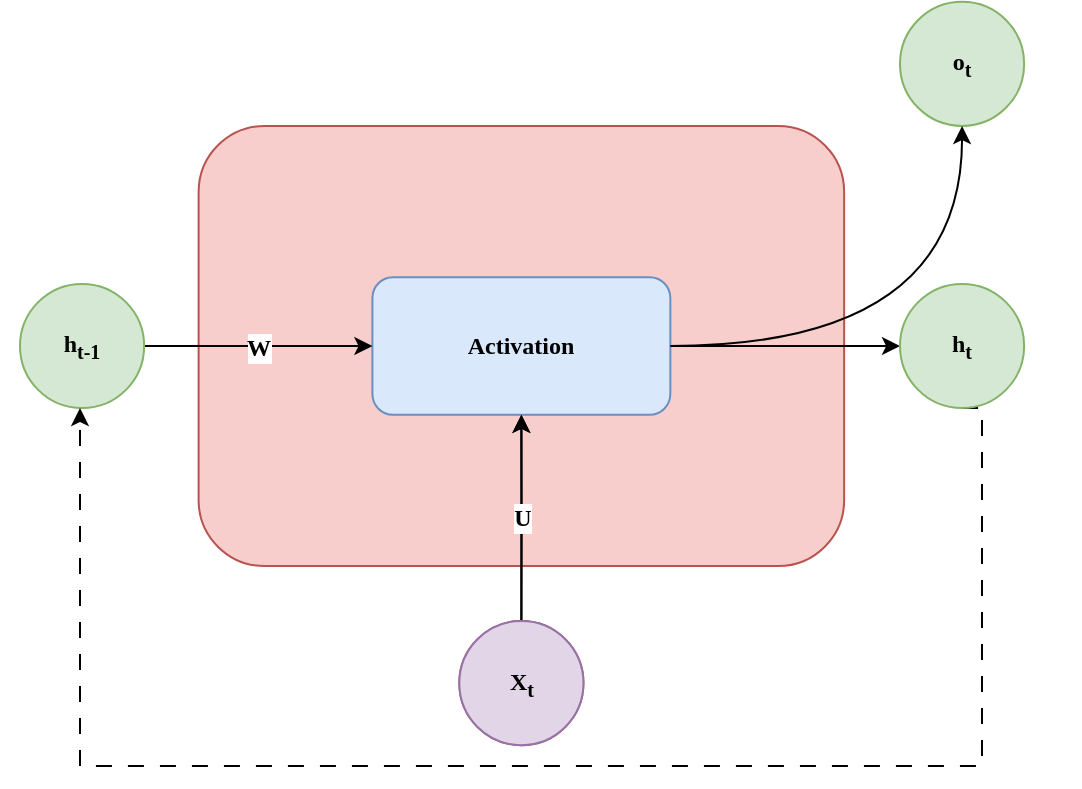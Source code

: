 <mxfile version="21.1.2" type="device" pages="5">
  <diagram id="utCjIb_xA0J1FpMFLYXl" name="RNN_rolled">
    <mxGraphModel dx="1050" dy="629" grid="1" gridSize="10" guides="1" tooltips="1" connect="1" arrows="1" fold="1" page="1" pageScale="1" pageWidth="850" pageHeight="1100" math="0" shadow="0">
      <root>
        <mxCell id="0" />
        <mxCell id="1" parent="0" />
        <mxCell id="E5oE9mZ3sYUmwDaouwH4-13" value="" style="group" parent="1" vertex="1" connectable="0">
          <mxGeometry x="100" y="140" width="540" height="330" as="geometry" />
        </mxCell>
        <mxCell id="E5oE9mZ3sYUmwDaouwH4-1" value="" style="rounded=1;whiteSpace=wrap;html=1;fillColor=#f8cecc;fontFamily=Roboto Mono;fontSource=https%3A%2F%2Ffonts.googleapis.com%2Fcss%3Ffamily%3DRoboto%2BMono;strokeColor=#b85450;fontStyle=1" parent="E5oE9mZ3sYUmwDaouwH4-13" vertex="1">
          <mxGeometry x="99.31" width="322.759" height="220" as="geometry" />
        </mxCell>
        <mxCell id="XRNufrl2vRPWF_zEsH5K-5" style="edgeStyle=orthogonalEdgeStyle;orthogonalLoop=1;jettySize=auto;html=1;curved=1;" parent="E5oE9mZ3sYUmwDaouwH4-13" source="E5oE9mZ3sYUmwDaouwH4-2" target="E5oE9mZ3sYUmwDaouwH4-8" edge="1">
          <mxGeometry relative="1" as="geometry" />
        </mxCell>
        <mxCell id="E5oE9mZ3sYUmwDaouwH4-2" value="Activation" style="rounded=1;whiteSpace=wrap;html=1;fontFamily=Roboto Mono;fontSource=https%3A%2F%2Ffonts.googleapis.com%2Fcss%3Ffamily%3DRoboto%2BMono;fillColor=#dae8fc;strokeColor=#6c8ebf;fontStyle=1" parent="E5oE9mZ3sYUmwDaouwH4-13" vertex="1">
          <mxGeometry x="186.207" y="75.625" width="148.966" height="68.75" as="geometry" />
        </mxCell>
        <mxCell id="E5oE9mZ3sYUmwDaouwH4-3" value="W" style="edgeStyle=orthogonalEdgeStyle;rounded=0;orthogonalLoop=1;jettySize=auto;html=1;entryX=0;entryY=0.5;entryDx=0;entryDy=0;fontFamily=Lucida Console;fontStyle=1;fontSize=12;" parent="E5oE9mZ3sYUmwDaouwH4-13" source="E5oE9mZ3sYUmwDaouwH4-4" edge="1">
          <mxGeometry relative="1" as="geometry">
            <mxPoint x="186.207" y="110" as="targetPoint" />
          </mxGeometry>
        </mxCell>
        <mxCell id="E5oE9mZ3sYUmwDaouwH4-4" value="h&lt;sub&gt;t-1&lt;/sub&gt;" style="ellipse;whiteSpace=wrap;html=1;aspect=fixed;fontFamily=Roboto Mono;fontSource=https%3A%2F%2Ffonts.googleapis.com%2Fcss%3Ffamily%3DRoboto%2BMono;fillColor=#d5e8d4;strokeColor=#82b366;fontStyle=1" parent="E5oE9mZ3sYUmwDaouwH4-13" vertex="1">
          <mxGeometry x="10" y="78.965" width="62.069" height="62.069" as="geometry" />
        </mxCell>
        <mxCell id="E5oE9mZ3sYUmwDaouwH4-5" value="U" style="edgeStyle=orthogonalEdgeStyle;rounded=0;orthogonalLoop=1;jettySize=auto;html=1;entryX=0.5;entryY=1;entryDx=0;entryDy=0;fontFamily=Roboto Mono;fontSource=https%3A%2F%2Ffonts.googleapis.com%2Fcss%3Ffamily%3DRoboto%2BMono;" parent="E5oE9mZ3sYUmwDaouwH4-13" source="E5oE9mZ3sYUmwDaouwH4-6" edge="1">
          <mxGeometry relative="1" as="geometry">
            <mxPoint x="260.69" y="144.375" as="targetPoint" />
          </mxGeometry>
        </mxCell>
        <mxCell id="E5oE9mZ3sYUmwDaouwH4-6" value="X&lt;sub&gt;t&lt;/sub&gt;" style="ellipse;whiteSpace=wrap;html=1;aspect=fixed;fontFamily=Roboto Mono;fontSource=https%3A%2F%2Ffonts.googleapis.com%2Fcss%3Ffamily%3DRoboto%2BMono;fillColor=#f8cecc;strokeColor=#b85450;" parent="E5oE9mZ3sYUmwDaouwH4-13" vertex="1">
          <mxGeometry x="229.655" y="247.5" width="62.069" height="62.069" as="geometry" />
        </mxCell>
        <mxCell id="E5oE9mZ3sYUmwDaouwH4-27" style="edgeStyle=orthogonalEdgeStyle;rounded=0;orthogonalLoop=1;jettySize=auto;html=1;exitX=0.5;exitY=1;exitDx=0;exitDy=0;dashed=1;dashPattern=8 8;" parent="E5oE9mZ3sYUmwDaouwH4-13" source="E5oE9mZ3sYUmwDaouwH4-8" target="E5oE9mZ3sYUmwDaouwH4-4" edge="1">
          <mxGeometry relative="1" as="geometry">
            <mxPoint x="30" y="330" as="targetPoint" />
            <Array as="points">
              <mxPoint x="491" y="320" />
              <mxPoint x="40" y="320" />
            </Array>
          </mxGeometry>
        </mxCell>
        <mxCell id="E5oE9mZ3sYUmwDaouwH4-8" value="h&lt;sub style=&quot;border-color: var(--border-color);&quot;&gt;t&lt;/sub&gt;" style="ellipse;whiteSpace=wrap;html=1;aspect=fixed;fontFamily=Roboto Mono;fontSource=https%3A%2F%2Ffonts.googleapis.com%2Fcss%3Ffamily%3DRoboto%2BMono;fillColor=#d5e8d4;strokeColor=#82b366;fontStyle=1" parent="E5oE9mZ3sYUmwDaouwH4-13" vertex="1">
          <mxGeometry x="450.001" y="78.965" width="62.069" height="62.069" as="geometry" />
        </mxCell>
        <mxCell id="E5oE9mZ3sYUmwDaouwH4-11" value="U" style="edgeStyle=orthogonalEdgeStyle;rounded=0;orthogonalLoop=1;jettySize=auto;html=1;entryX=0.5;entryY=1;entryDx=0;entryDy=0;fontFamily=Roboto Mono;fontSource=https%3A%2F%2Ffonts.googleapis.com%2Fcss%3Ffamily%3DRoboto%2BMono;fontStyle=1;fontSize=12;" parent="E5oE9mZ3sYUmwDaouwH4-13" source="E5oE9mZ3sYUmwDaouwH4-12" edge="1">
          <mxGeometry relative="1" as="geometry">
            <mxPoint x="260.69" y="144.375" as="targetPoint" />
          </mxGeometry>
        </mxCell>
        <mxCell id="E5oE9mZ3sYUmwDaouwH4-12" value="X&lt;sub&gt;t&lt;/sub&gt;" style="ellipse;whiteSpace=wrap;html=1;aspect=fixed;fontFamily=Roboto Mono;fontSource=https%3A%2F%2Ffonts.googleapis.com%2Fcss%3Ffamily%3DRoboto%2BMono;fillColor=#e1d5e7;strokeColor=#9673a6;fontStyle=1" parent="E5oE9mZ3sYUmwDaouwH4-13" vertex="1">
          <mxGeometry x="229.655" y="247.5" width="62.069" height="62.069" as="geometry" />
        </mxCell>
        <mxCell id="XRNufrl2vRPWF_zEsH5K-1" value="o&lt;sub style=&quot;border-color: var(--border-color);&quot;&gt;t&lt;/sub&gt;" style="ellipse;whiteSpace=wrap;html=1;aspect=fixed;fontFamily=Roboto Mono;fontSource=https%3A%2F%2Ffonts.googleapis.com%2Fcss%3Ffamily%3DRoboto%2BMono;fillColor=#d5e8d4;strokeColor=#82b366;fontStyle=1" parent="1" vertex="1">
          <mxGeometry x="550.001" y="77.935" width="62.069" height="62.069" as="geometry" />
        </mxCell>
        <mxCell id="XRNufrl2vRPWF_zEsH5K-2" style="edgeStyle=orthogonalEdgeStyle;orthogonalLoop=1;jettySize=auto;html=1;curved=1;" parent="1" source="E5oE9mZ3sYUmwDaouwH4-2" target="XRNufrl2vRPWF_zEsH5K-1" edge="1">
          <mxGeometry relative="1" as="geometry" />
        </mxCell>
      </root>
    </mxGraphModel>
  </diagram>
  <diagram id="zZ6Z4FuKgFY8zjlonXjT" name="RNN_unrolled">
    <mxGraphModel dx="913" dy="547" grid="1" gridSize="10" guides="1" tooltips="1" connect="1" arrows="1" fold="1" page="1" pageScale="1" pageWidth="850" pageHeight="1100" math="0" shadow="0">
      <root>
        <mxCell id="0" />
        <mxCell id="1" parent="0" />
        <mxCell id="uoARmX_olt1Gt0fejWF9-1" value="" style="rounded=1;whiteSpace=wrap;html=1;fillColor=#d5e8d4;fontFamily=Roboto Mono;fontSource=https%3A%2F%2Ffonts.googleapis.com%2Fcss%3Ffamily%3DRoboto%2BMono;fontSize=10;strokeColor=#82b366;fontStyle=1" parent="1" vertex="1">
          <mxGeometry x="321.494" y="280" width="167.356" height="110.769" as="geometry" />
        </mxCell>
        <mxCell id="uoARmX_olt1Gt0fejWF9-2" value="" style="edgeStyle=orthogonalEdgeStyle;rounded=0;orthogonalLoop=1;jettySize=auto;html=1;fontSize=10;fontStyle=1" parent="1" source="uoARmX_olt1Gt0fejWF9-3" target="uoARmX_olt1Gt0fejWF9-6" edge="1">
          <mxGeometry relative="1" as="geometry" />
        </mxCell>
        <mxCell id="uoARmX_olt1Gt0fejWF9-3" value="Activation" style="rounded=1;whiteSpace=wrap;html=1;fontFamily=Roboto Mono;fontSource=https%3A%2F%2Ffonts.googleapis.com%2Fcss%3Ffamily%3DRoboto%2BMono;fontSize=10;fillColor=#dae8fc;strokeColor=#6c8ebf;fontStyle=1" parent="1" vertex="1">
          <mxGeometry x="371.382" y="318.077" width="77.241" height="34.615" as="geometry" />
        </mxCell>
        <mxCell id="uoARmX_olt1Gt0fejWF9-4" value="U" style="edgeStyle=orthogonalEdgeStyle;rounded=0;orthogonalLoop=1;jettySize=auto;html=1;entryX=0.5;entryY=1;entryDx=0;entryDy=0;fontFamily=Roboto Mono;fontSource=https%3A%2F%2Ffonts.googleapis.com%2Fcss%3Ffamily%3DRoboto%2BMono;fontSize=10;fontStyle=1" parent="1" source="uoARmX_olt1Gt0fejWF9-5" edge="1">
          <mxGeometry relative="1" as="geometry">
            <mxPoint x="405.172" y="352.692" as="targetPoint" />
          </mxGeometry>
        </mxCell>
        <mxCell id="uoARmX_olt1Gt0fejWF9-5" value="X&lt;sub style=&quot;font-size: 10px;&quot;&gt;2&lt;/sub&gt;" style="ellipse;whiteSpace=wrap;html=1;aspect=fixed;fontFamily=Roboto Mono;fontSource=https%3A%2F%2Ffonts.googleapis.com%2Fcss%3Ffamily%3DRoboto%2BMono;fontSize=10;fillColor=#f8cecc;strokeColor=#b85450;fontStyle=1" parent="1" vertex="1">
          <mxGeometry x="389.89" y="408.235" width="30.561" height="30.561" as="geometry" />
        </mxCell>
        <mxCell id="uoARmX_olt1Gt0fejWF9-6" value="h&lt;sub style=&quot;font-size: 10px;&quot;&gt;2&lt;/sub&gt;" style="ellipse;whiteSpace=wrap;html=1;aspect=fixed;fontFamily=Roboto Mono;fontSource=https%3A%2F%2Ffonts.googleapis.com%2Fcss%3Ffamily%3DRoboto%2BMono;fontSize=10;fillColor=#e1d5e7;strokeColor=#9673a6;fontStyle=1" parent="1" vertex="1">
          <mxGeometry x="517.816" y="320.107" width="30.561" height="30.561" as="geometry" />
        </mxCell>
        <mxCell id="uoARmX_olt1Gt0fejWF9-7" style="edgeStyle=orthogonalEdgeStyle;orthogonalLoop=1;jettySize=auto;html=1;entryX=0;entryY=0.5;entryDx=0;entryDy=0;rounded=0;fontSize=10;fontStyle=1" parent="1" source="uoARmX_olt1Gt0fejWF9-3" target="uoARmX_olt1Gt0fejWF9-6" edge="1">
          <mxGeometry relative="1" as="geometry" />
        </mxCell>
        <mxCell id="uoARmX_olt1Gt0fejWF9-8" value="" style="rounded=1;whiteSpace=wrap;html=1;fillColor=#d5e8d4;fontFamily=Roboto Mono;fontSource=https%3A%2F%2Ffonts.googleapis.com%2Fcss%3Ffamily%3DRoboto%2BMono;fontSize=10;strokeColor=#82b366;fontStyle=1" parent="1" vertex="1">
          <mxGeometry x="681.494" y="280" width="167.356" height="110.769" as="geometry" />
        </mxCell>
        <mxCell id="uoARmX_olt1Gt0fejWF9-9" value="" style="edgeStyle=orthogonalEdgeStyle;rounded=0;orthogonalLoop=1;jettySize=auto;html=1;fontSize=10;fontStyle=1" parent="1" source="uoARmX_olt1Gt0fejWF9-10" target="uoARmX_olt1Gt0fejWF9-16" edge="1">
          <mxGeometry relative="1" as="geometry" />
        </mxCell>
        <mxCell id="uoARmX_olt1Gt0fejWF9-10" value="Activation" style="rounded=1;whiteSpace=wrap;html=1;fontFamily=Roboto Mono;fontSource=https%3A%2F%2Ffonts.googleapis.com%2Fcss%3Ffamily%3DRoboto%2BMono;fontSize=10;fillColor=#dae8fc;strokeColor=#6c8ebf;fontStyle=1" parent="1" vertex="1">
          <mxGeometry x="731.382" y="318.077" width="77.241" height="34.615" as="geometry" />
        </mxCell>
        <mxCell id="uoARmX_olt1Gt0fejWF9-11" style="edgeStyle=orthogonalEdgeStyle;rounded=0;orthogonalLoop=1;jettySize=auto;html=1;exitX=1;exitY=0.5;exitDx=0;exitDy=0;fontStyle=1" parent="1" source="uoARmX_olt1Gt0fejWF9-13" target="uoARmX_olt1Gt0fejWF9-10" edge="1">
          <mxGeometry relative="1" as="geometry" />
        </mxCell>
        <mxCell id="uoARmX_olt1Gt0fejWF9-12" value="&lt;font face=&quot;Lucida Console&quot;&gt;&lt;b&gt;W&lt;/b&gt;&lt;/font&gt;" style="edgeLabel;html=1;align=center;verticalAlign=middle;resizable=0;points=[];" parent="uoARmX_olt1Gt0fejWF9-11" vertex="1" connectable="0">
          <mxGeometry x="0.251" y="1" relative="1" as="geometry">
            <mxPoint y="1" as="offset" />
          </mxGeometry>
        </mxCell>
        <mxCell id="uoARmX_olt1Gt0fejWF9-13" value="h&lt;sub&gt;T&lt;/sub&gt;&lt;sub style=&quot;font-size: 10px;&quot;&gt;-1&lt;/sub&gt;" style="ellipse;whiteSpace=wrap;html=1;aspect=fixed;fontFamily=Roboto Mono;fontSource=https%3A%2F%2Ffonts.googleapis.com%2Fcss%3Ffamily%3DRoboto%2BMono;fontSize=10;fillColor=#e1d5e7;strokeColor=#9673a6;fontStyle=1" parent="1" vertex="1">
          <mxGeometry x="630" y="320.107" width="30.561" height="30.561" as="geometry" />
        </mxCell>
        <mxCell id="uoARmX_olt1Gt0fejWF9-14" value="U" style="edgeStyle=orthogonalEdgeStyle;rounded=0;orthogonalLoop=1;jettySize=auto;html=1;entryX=0.5;entryY=1;entryDx=0;entryDy=0;fontFamily=Roboto Mono;fontSource=https%3A%2F%2Ffonts.googleapis.com%2Fcss%3Ffamily%3DRoboto%2BMono;fontSize=10;fontStyle=1" parent="1" source="uoARmX_olt1Gt0fejWF9-15" edge="1">
          <mxGeometry relative="1" as="geometry">
            <mxPoint x="765.172" y="352.692" as="targetPoint" />
          </mxGeometry>
        </mxCell>
        <mxCell id="uoARmX_olt1Gt0fejWF9-15" value="X&lt;sub style=&quot;font-size: 10px;&quot;&gt;T&lt;/sub&gt;" style="ellipse;whiteSpace=wrap;html=1;aspect=fixed;fontFamily=Roboto Mono;fontSource=https%3A%2F%2Ffonts.googleapis.com%2Fcss%3Ffamily%3DRoboto%2BMono;fontSize=10;fillColor=#f8cecc;strokeColor=#b85450;fontStyle=1" parent="1" vertex="1">
          <mxGeometry x="749.89" y="408.235" width="30.561" height="30.561" as="geometry" />
        </mxCell>
        <mxCell id="uoARmX_olt1Gt0fejWF9-16" value="h&lt;sub style=&quot;font-size: 10px;&quot;&gt;T&lt;/sub&gt;" style="ellipse;whiteSpace=wrap;html=1;aspect=fixed;fontFamily=Roboto Mono;fontSource=https%3A%2F%2Ffonts.googleapis.com%2Fcss%3Ffamily%3DRoboto%2BMono;fontSize=10;fillColor=#e1d5e7;strokeColor=#9673a6;fontStyle=1" parent="1" vertex="1">
          <mxGeometry x="877.816" y="320.107" width="30.561" height="30.561" as="geometry" />
        </mxCell>
        <mxCell id="uoARmX_olt1Gt0fejWF9-17" style="edgeStyle=orthogonalEdgeStyle;orthogonalLoop=1;jettySize=auto;html=1;entryX=0;entryY=0.5;entryDx=0;entryDy=0;rounded=0;fontSize=10;fontStyle=1" parent="1" source="uoARmX_olt1Gt0fejWF9-10" target="uoARmX_olt1Gt0fejWF9-16" edge="1">
          <mxGeometry relative="1" as="geometry" />
        </mxCell>
        <mxCell id="uoARmX_olt1Gt0fejWF9-18" value="" style="rounded=1;whiteSpace=wrap;html=1;fillColor=#d5e8d4;fontFamily=Roboto Mono;fontSource=https%3A%2F%2Ffonts.googleapis.com%2Fcss%3Ffamily%3DRoboto%2BMono;fontSize=10;strokeColor=#82b366;fontStyle=1" parent="1" vertex="1">
          <mxGeometry x="71.494" y="280" width="167.356" height="110.769" as="geometry" />
        </mxCell>
        <mxCell id="uoARmX_olt1Gt0fejWF9-19" value="" style="edgeStyle=orthogonalEdgeStyle;rounded=0;orthogonalLoop=1;jettySize=auto;html=1;fontSize=10;fontStyle=1" parent="1" source="uoARmX_olt1Gt0fejWF9-20" target="uoARmX_olt1Gt0fejWF9-26" edge="1">
          <mxGeometry relative="1" as="geometry" />
        </mxCell>
        <mxCell id="uoARmX_olt1Gt0fejWF9-20" value="Activation" style="rounded=1;whiteSpace=wrap;html=1;fontFamily=Roboto Mono;fontSource=https%3A%2F%2Ffonts.googleapis.com%2Fcss%3Ffamily%3DRoboto%2BMono;fontSize=10;fillColor=#dae8fc;strokeColor=#6c8ebf;fontStyle=1" parent="1" vertex="1">
          <mxGeometry x="121.382" y="318.077" width="77.241" height="34.615" as="geometry" />
        </mxCell>
        <mxCell id="uoARmX_olt1Gt0fejWF9-21" style="edgeStyle=orthogonalEdgeStyle;rounded=0;orthogonalLoop=1;jettySize=auto;html=1;exitX=1;exitY=0.5;exitDx=0;exitDy=0;fontStyle=1" parent="1" source="uoARmX_olt1Gt0fejWF9-23" target="uoARmX_olt1Gt0fejWF9-20" edge="1">
          <mxGeometry relative="1" as="geometry" />
        </mxCell>
        <mxCell id="uoARmX_olt1Gt0fejWF9-22" value="&lt;font face=&quot;Lucida Console&quot;&gt;&lt;b&gt;W&lt;/b&gt;&lt;/font&gt;" style="edgeLabel;html=1;align=center;verticalAlign=middle;resizable=0;points=[];" parent="uoARmX_olt1Gt0fejWF9-21" vertex="1" connectable="0">
          <mxGeometry x="-0.119" y="1" relative="1" as="geometry">
            <mxPoint as="offset" />
          </mxGeometry>
        </mxCell>
        <mxCell id="uoARmX_olt1Gt0fejWF9-23" value="h&lt;sub style=&quot;font-size: 10px;&quot;&gt;0&lt;/sub&gt;" style="ellipse;whiteSpace=wrap;html=1;aspect=fixed;fontFamily=Roboto Mono;fontSource=https%3A%2F%2Ffonts.googleapis.com%2Fcss%3Ffamily%3DRoboto%2BMono;fontSize=10;fillColor=#e1d5e7;strokeColor=#9673a6;fontStyle=1" parent="1" vertex="1">
          <mxGeometry x="20" y="320.107" width="30.561" height="30.561" as="geometry" />
        </mxCell>
        <mxCell id="uoARmX_olt1Gt0fejWF9-24" value="U" style="edgeStyle=orthogonalEdgeStyle;rounded=0;orthogonalLoop=1;jettySize=auto;html=1;entryX=0.5;entryY=1;entryDx=0;entryDy=0;fontFamily=Roboto Mono;fontSource=https%3A%2F%2Ffonts.googleapis.com%2Fcss%3Ffamily%3DRoboto%2BMono;fontSize=10;fontStyle=1" parent="1" source="uoARmX_olt1Gt0fejWF9-25" edge="1">
          <mxGeometry relative="1" as="geometry">
            <mxPoint x="155.172" y="352.692" as="targetPoint" />
          </mxGeometry>
        </mxCell>
        <mxCell id="uoARmX_olt1Gt0fejWF9-25" value="X&lt;sub&gt;1&lt;/sub&gt;" style="ellipse;whiteSpace=wrap;html=1;aspect=fixed;fontFamily=Roboto Mono;fontSource=https%3A%2F%2Ffonts.googleapis.com%2Fcss%3Ffamily%3DRoboto%2BMono;fontSize=10;fillColor=#f8cecc;strokeColor=#b85450;fontStyle=1" parent="1" vertex="1">
          <mxGeometry x="139.89" y="408.235" width="30.561" height="30.561" as="geometry" />
        </mxCell>
        <mxCell id="uoARmX_olt1Gt0fejWF9-26" value="h&lt;sub&gt;1&lt;/sub&gt;" style="ellipse;whiteSpace=wrap;html=1;aspect=fixed;fontFamily=Roboto Mono;fontSource=https%3A%2F%2Ffonts.googleapis.com%2Fcss%3Ffamily%3DRoboto%2BMono;fontSize=10;fillColor=#e1d5e7;strokeColor=#9673a6;fontStyle=1" parent="1" vertex="1">
          <mxGeometry x="267.816" y="320.107" width="30.561" height="30.561" as="geometry" />
        </mxCell>
        <mxCell id="uoARmX_olt1Gt0fejWF9-27" style="edgeStyle=orthogonalEdgeStyle;orthogonalLoop=1;jettySize=auto;html=1;entryX=0;entryY=0.5;entryDx=0;entryDy=0;rounded=0;fontSize=10;fontStyle=1" parent="1" source="uoARmX_olt1Gt0fejWF9-20" target="uoARmX_olt1Gt0fejWF9-26" edge="1">
          <mxGeometry relative="1" as="geometry" />
        </mxCell>
        <mxCell id="uoARmX_olt1Gt0fejWF9-28" value="W" style="edgeStyle=orthogonalEdgeStyle;rounded=0;orthogonalLoop=1;jettySize=auto;html=1;fontStyle=1;fontFamily=Lucida Console;" parent="1" source="uoARmX_olt1Gt0fejWF9-26" target="uoARmX_olt1Gt0fejWF9-3" edge="1">
          <mxGeometry relative="1" as="geometry" />
        </mxCell>
        <mxCell id="uoARmX_olt1Gt0fejWF9-29" value=". . . . .&amp;nbsp;" style="text;html=1;strokeColor=none;fillColor=none;align=center;verticalAlign=middle;whiteSpace=wrap;rounded=0;fontStyle=1" parent="1" vertex="1">
          <mxGeometry x="560" y="319.231" width="60" height="30" as="geometry" />
        </mxCell>
      </root>
    </mxGraphModel>
  </diagram>
  <diagram id="1hinb24GYTmPYZCAfCpE" name="SimpleRNNCell">
    <mxGraphModel dx="200" dy="629" grid="1" gridSize="10" guides="1" tooltips="1" connect="1" arrows="1" fold="1" page="1" pageScale="1" pageWidth="850" pageHeight="1100" math="0" shadow="0">
      <root>
        <UserObject label="" animation="show 7QSYPZ-K1mMrac0UxJUU-1 fade&#xa;show -wSoVPt__3lyDnvF5qou-3 fade&#xa;show -wSoVPt__3lyDnvF5qou-4 fade&#xa;show -wSoVPt__3lyDnvF5qou-5 fade&#xa;show -wSoVPt__3lyDnvF5qou-6 fade&#xa;show -wSoVPt__3lyDnvF5qou-7 fade&#xa;show -wSoVPt__3lyDnvF5qou-8 fade&#xa;show -wSoVPt__3lyDnvF5qou-1 fade&#xa;wait 1000&#xa;flow -wSoVPt__3lyDnvF5qou-4&#xa;flow -wSoVPt__3lyDnvF5qou-6&#xa;wait 1000&#xa;flow -wSoVPt__3lyDnvF5qou-4&#xa;flow -wSoVPt__3lyDnvF5qou-6&#xa;flow -wSoVPt__3lyDnvF5qou-1&#xa;wait 1000&#xa;" id="0">
          <mxCell />
        </UserObject>
        <mxCell id="1" parent="0" />
        <mxCell id="7QSYPZ-K1mMrac0UxJUU-1" value="" style="group" parent="1" vertex="1" connectable="0">
          <mxGeometry x="1060" y="160" width="400" height="285" as="geometry" />
        </mxCell>
        <mxCell id="-wSoVPt__3lyDnvF5qou-3" value="SimpleRNNCell" style="rounded=1;whiteSpace=wrap;html=1;fillColor=#fff2cc;strokeColor=#d6b656;fontFamily=Roboto Mono;fontSource=https%3A%2F%2Ffonts.googleapis.com%2Fcss%3Ffamily%3DRoboto%2BMono;fontStyle=1" parent="7QSYPZ-K1mMrac0UxJUU-1" vertex="1">
          <mxGeometry x="157.5" y="115" width="105" height="65" as="geometry" />
        </mxCell>
        <mxCell id="-wSoVPt__3lyDnvF5qou-4" style="edgeStyle=orthogonalEdgeStyle;rounded=1;orthogonalLoop=1;jettySize=auto;html=1;entryX=0.5;entryY=1;entryDx=0;entryDy=0;fontFamily=Roboto Mono;fontSource=https%3A%2F%2Ffonts.googleapis.com%2Fcss%3Ffamily%3DRoboto%2BMono;fontStyle=1" parent="7QSYPZ-K1mMrac0UxJUU-1" source="-wSoVPt__3lyDnvF5qou-5" target="-wSoVPt__3lyDnvF5qou-3" edge="1">
          <mxGeometry relative="1" as="geometry" />
        </mxCell>
        <mxCell id="-wSoVPt__3lyDnvF5qou-5" value="&lt;div&gt;X&lt;sub&gt;t&lt;/sub&gt;&lt;sup&gt;(1)&lt;/sup&gt;,&lt;/div&gt;&lt;div&gt;&lt;div&gt;X&lt;sub&gt;t&lt;/sub&gt;&lt;sup&gt;(2)&lt;/sup&gt;,&lt;/div&gt;&lt;div&gt;&lt;div&gt;X&lt;sub&gt;t&lt;/sub&gt;&lt;sup&gt;(3)&lt;/sup&gt;,&lt;/div&gt;&lt;div&gt;...&lt;/div&gt;&lt;div&gt;X&lt;sub&gt;t&lt;/sub&gt;&lt;sup&gt;(n)&lt;/sup&gt;&lt;br&gt;&lt;/div&gt;&lt;/div&gt;&lt;/div&gt;" style="rounded=1;whiteSpace=wrap;html=1;fontFamily=Roboto Mono;fontSource=https%3A%2F%2Ffonts.googleapis.com%2Fcss%3Ffamily%3DRoboto%2BMono;fontStyle=1;fillColor=#e1d5e7;strokeColor=#9673a6;" parent="7QSYPZ-K1mMrac0UxJUU-1" vertex="1">
          <mxGeometry y="165" width="80" height="120" as="geometry" />
        </mxCell>
        <mxCell id="-wSoVPt__3lyDnvF5qou-6" style="edgeStyle=orthogonalEdgeStyle;rounded=1;orthogonalLoop=1;jettySize=auto;html=1;entryX=0.5;entryY=0;entryDx=0;entryDy=0;fontFamily=Roboto Mono;fontSource=https%3A%2F%2Ffonts.googleapis.com%2Fcss%3Ffamily%3DRoboto%2BMono;fontStyle=1" parent="7QSYPZ-K1mMrac0UxJUU-1" source="-wSoVPt__3lyDnvF5qou-7" target="-wSoVPt__3lyDnvF5qou-3" edge="1">
          <mxGeometry relative="1" as="geometry">
            <Array as="points">
              <mxPoint x="210" y="60" />
            </Array>
          </mxGeometry>
        </mxCell>
        <mxCell id="-wSoVPt__3lyDnvF5qou-7" value="&lt;div&gt;h&lt;sub&gt;t-1&lt;/sub&gt;&lt;sup&gt;(1)&lt;/sup&gt;,&lt;/div&gt;&lt;div&gt;&lt;div&gt;h&lt;sub&gt;t-1&lt;/sub&gt;&lt;sup&gt;(2)&lt;/sup&gt;,&lt;/div&gt;&lt;div&gt;&lt;div&gt;h&lt;sub&gt;t-1&lt;/sub&gt;&lt;sup&gt;(3)&lt;/sup&gt;,&lt;/div&gt;&lt;div&gt;...&lt;/div&gt;&lt;div&gt;h&lt;sub&gt;t-1&lt;/sub&gt;&lt;sup&gt;(n)&lt;/sup&gt;&lt;br&gt;&lt;/div&gt;&lt;/div&gt;&lt;/div&gt;" style="rounded=1;whiteSpace=wrap;html=1;fontFamily=Roboto Mono;fontSource=https%3A%2F%2Ffonts.googleapis.com%2Fcss%3Ffamily%3DRoboto%2BMono;fontStyle=1;fillColor=#d5e8d4;strokeColor=#82b366;" parent="7QSYPZ-K1mMrac0UxJUU-1" vertex="1">
          <mxGeometry width="80" height="120" as="geometry" />
        </mxCell>
        <mxCell id="-wSoVPt__3lyDnvF5qou-8" value="&lt;div&gt;h&lt;sub&gt;t&lt;/sub&gt;&lt;sup&gt;(1)&lt;/sup&gt;,&lt;/div&gt;&lt;div&gt;&lt;div&gt;h&lt;sub&gt;t&lt;/sub&gt;&lt;sup&gt;(2)&lt;/sup&gt;,&lt;/div&gt;&lt;div&gt;&lt;div&gt;h&lt;sub&gt;t&lt;/sub&gt;&lt;sup&gt;(3)&lt;/sup&gt;,&lt;/div&gt;&lt;div&gt;...&lt;/div&gt;&lt;div&gt;h&lt;sub&gt;t&lt;/sub&gt;&lt;sup&gt;(n)&lt;/sup&gt;&lt;br&gt;&lt;/div&gt;&lt;/div&gt;&lt;/div&gt;" style="rounded=1;whiteSpace=wrap;html=1;fontFamily=Roboto Mono;fontSource=https%3A%2F%2Ffonts.googleapis.com%2Fcss%3Ffamily%3DRoboto%2BMono;fontStyle=1;fillColor=#d5e8d4;strokeColor=#82b366;" parent="7QSYPZ-K1mMrac0UxJUU-1" vertex="1">
          <mxGeometry x="320" y="87.5" width="80" height="120" as="geometry" />
        </mxCell>
        <mxCell id="-wSoVPt__3lyDnvF5qou-1" style="edgeStyle=orthogonalEdgeStyle;rounded=0;orthogonalLoop=1;jettySize=auto;html=1;exitX=1;exitY=0.5;exitDx=0;exitDy=0;entryX=0;entryY=0.5;entryDx=0;entryDy=0;fontFamily=Roboto Mono;fontSource=https%3A%2F%2Ffonts.googleapis.com%2Fcss%3Ffamily%3DRoboto%2BMono;fontStyle=1" parent="7QSYPZ-K1mMrac0UxJUU-1" source="-wSoVPt__3lyDnvF5qou-3" target="-wSoVPt__3lyDnvF5qou-8" edge="1">
          <mxGeometry relative="1" as="geometry" />
        </mxCell>
      </root>
    </mxGraphModel>
  </diagram>
  <diagram id="nG0S8aSa9nGe597OzEV-" name="StackedRNNCells">
    <mxGraphModel dx="1235" dy="740" grid="1" gridSize="10" guides="1" tooltips="1" connect="1" arrows="1" fold="1" page="1" pageScale="1" pageWidth="850" pageHeight="1100" math="0" shadow="0">
      <root>
        <mxCell id="0" />
        <mxCell id="1" parent="0" />
        <mxCell id="9eLXG0jgUr4TXu95-M-c-45" value="" style="group" vertex="1" connectable="0" parent="1">
          <mxGeometry x="30" y="170" width="480" height="333.24" as="geometry" />
        </mxCell>
        <mxCell id="9eLXG0jgUr4TXu95-M-c-8" value="" style="rounded=1;whiteSpace=wrap;html=1;fillColor=#d5e8d4;fontFamily=Roboto Mono;fontSource=https%3A%2F%2Ffonts.googleapis.com%2Fcss%3Ffamily%3DRoboto%2BMono;fontSize=10;strokeColor=#82b366;fontStyle=1" vertex="1" parent="9eLXG0jgUr4TXu95-M-c-45">
          <mxGeometry x="45.101" y="152.84" width="175.647" height="129.658" as="geometry" />
        </mxCell>
        <mxCell id="9eLXG0jgUr4TXu95-M-c-10" value="Activation" style="rounded=1;whiteSpace=wrap;html=1;fontFamily=Roboto Mono;fontSource=https%3A%2F%2Ffonts.googleapis.com%2Fcss%3Ffamily%3DRoboto%2BMono;fontSize=10;fillColor=#dae8fc;strokeColor=#6c8ebf;fontStyle=1" vertex="1" parent="9eLXG0jgUr4TXu95-M-c-45">
          <mxGeometry x="97.46" y="194.672" width="81.068" height="40.518" as="geometry" />
        </mxCell>
        <mxCell id="9eLXG0jgUr4TXu95-M-c-11" style="edgeStyle=orthogonalEdgeStyle;rounded=0;orthogonalLoop=1;jettySize=auto;html=1;exitX=1;exitY=0.5;exitDx=0;exitDy=0;fontStyle=1;entryX=0;entryY=0.5;entryDx=0;entryDy=0;" edge="1" parent="9eLXG0jgUr4TXu95-M-c-45" target="9eLXG0jgUr4TXu95-M-c-10">
          <mxGeometry relative="1" as="geometry">
            <mxPoint x="24.92" y="214.935" as="sourcePoint" />
            <mxPoint x="99.248" y="214.935" as="targetPoint" />
          </mxGeometry>
        </mxCell>
        <mxCell id="9eLXG0jgUr4TXu95-M-c-12" value="&lt;font face=&quot;Lucida Console&quot;&gt;&lt;b&gt;W&lt;sub&gt;1&lt;/sub&gt;&lt;/b&gt;&lt;/font&gt;" style="edgeLabel;html=1;align=center;verticalAlign=middle;resizable=0;points=[];" vertex="1" connectable="0" parent="9eLXG0jgUr4TXu95-M-c-11">
          <mxGeometry x="-0.119" y="1" relative="1" as="geometry">
            <mxPoint as="offset" />
          </mxGeometry>
        </mxCell>
        <mxCell id="9eLXG0jgUr4TXu95-M-c-13" value="h&lt;sub&gt;t-1&lt;/sub&gt;" style="ellipse;whiteSpace=wrap;html=1;aspect=fixed;fontFamily=Roboto Mono;fontSource=https%3A%2F%2Ffonts.googleapis.com%2Fcss%3Ffamily%3DRoboto%2BMono;fontSize=10;fillColor=#fff2cc;strokeColor=#d6b656;fontStyle=1" vertex="1" parent="9eLXG0jgUr4TXu95-M-c-45">
          <mxGeometry y="199.786" width="30.298" height="30.298" as="geometry" />
        </mxCell>
        <mxCell id="9eLXG0jgUr4TXu95-M-c-14" value="U&lt;sub&gt;1&lt;/sub&gt;" style="edgeStyle=orthogonalEdgeStyle;rounded=0;orthogonalLoop=1;jettySize=auto;html=1;entryX=0.5;entryY=1;entryDx=0;entryDy=0;fontFamily=Roboto Mono;fontSource=https%3A%2F%2Ffonts.googleapis.com%2Fcss%3Ffamily%3DRoboto%2BMono;fontSize=10;fontStyle=1" edge="1" parent="9eLXG0jgUr4TXu95-M-c-45" source="9eLXG0jgUr4TXu95-M-c-15">
          <mxGeometry relative="1" as="geometry">
            <mxPoint x="132.924" y="237.927" as="targetPoint" />
          </mxGeometry>
        </mxCell>
        <mxCell id="9eLXG0jgUr4TXu95-M-c-15" value="X&lt;sub&gt;t&lt;/sub&gt;" style="ellipse;whiteSpace=wrap;html=1;aspect=fixed;fontFamily=Roboto Mono;fontSource=https%3A%2F%2Ffonts.googleapis.com%2Fcss%3Ffamily%3DRoboto%2BMono;fontSize=10;fillColor=#f8cecc;strokeColor=#b85450;fontStyle=1" vertex="1" parent="9eLXG0jgUr4TXu95-M-c-45">
          <mxGeometry x="116.885" y="302.942" width="30.298" height="30.298" as="geometry" />
        </mxCell>
        <mxCell id="9eLXG0jgUr4TXu95-M-c-16" value="h&lt;sub&gt;t&lt;/sub&gt;" style="ellipse;whiteSpace=wrap;html=1;aspect=fixed;fontFamily=Roboto Mono;fontSource=https%3A%2F%2Ffonts.googleapis.com%2Fcss%3Ffamily%3DRoboto%2BMono;fontSize=10;fillColor=#fff2cc;strokeColor=#d6b656;fontStyle=1" vertex="1" parent="9eLXG0jgUr4TXu95-M-c-45">
          <mxGeometry x="251.148" y="199.786" width="30.298" height="30.298" as="geometry" />
        </mxCell>
        <mxCell id="9eLXG0jgUr4TXu95-M-c-17" style="edgeStyle=orthogonalEdgeStyle;orthogonalLoop=1;jettySize=auto;html=1;entryX=0;entryY=0.5;entryDx=0;entryDy=0;rounded=0;fontSize=10;fontStyle=1" edge="1" parent="9eLXG0jgUr4TXu95-M-c-45" source="9eLXG0jgUr4TXu95-M-c-10" target="9eLXG0jgUr4TXu95-M-c-16">
          <mxGeometry relative="1" as="geometry" />
        </mxCell>
        <mxCell id="9eLXG0jgUr4TXu95-M-c-9" value="" style="edgeStyle=orthogonalEdgeStyle;rounded=0;orthogonalLoop=1;jettySize=auto;html=1;fontSize=10;fontStyle=1" edge="1" parent="9eLXG0jgUr4TXu95-M-c-45" source="9eLXG0jgUr4TXu95-M-c-10" target="9eLXG0jgUr4TXu95-M-c-16">
          <mxGeometry relative="1" as="geometry" />
        </mxCell>
        <mxCell id="9eLXG0jgUr4TXu95-M-c-33" value="" style="rounded=1;whiteSpace=wrap;html=1;fillColor=#d5e8d4;fontFamily=Roboto Mono;fontSource=https%3A%2F%2Ffonts.googleapis.com%2Fcss%3Ffamily%3DRoboto%2BMono;fontSize=10;strokeColor=#82b366;fontStyle=1" vertex="1" parent="9eLXG0jgUr4TXu95-M-c-45">
          <mxGeometry x="241.877" width="175.647" height="129.658" as="geometry" />
        </mxCell>
        <mxCell id="9eLXG0jgUr4TXu95-M-c-34" value="Activation" style="rounded=1;whiteSpace=wrap;html=1;fontFamily=Roboto Mono;fontSource=https%3A%2F%2Ffonts.googleapis.com%2Fcss%3Ffamily%3DRoboto%2BMono;fontSize=10;fillColor=#dae8fc;strokeColor=#6c8ebf;fontStyle=1" vertex="1" parent="9eLXG0jgUr4TXu95-M-c-45">
          <mxGeometry x="289.165" y="44.57" width="81.068" height="40.518" as="geometry" />
        </mxCell>
        <mxCell id="9eLXG0jgUr4TXu95-M-c-35" style="edgeStyle=orthogonalEdgeStyle;rounded=0;orthogonalLoop=1;jettySize=auto;html=1;exitX=1;exitY=0.5;exitDx=0;exitDy=0;fontStyle=1;entryX=0;entryY=0.5;entryDx=0;entryDy=0;" edge="1" parent="9eLXG0jgUr4TXu95-M-c-45" target="9eLXG0jgUr4TXu95-M-c-34">
          <mxGeometry relative="1" as="geometry">
            <mxPoint x="220.802" y="64.832" as="sourcePoint" />
            <mxPoint x="295.131" y="64.832" as="targetPoint" />
          </mxGeometry>
        </mxCell>
        <mxCell id="9eLXG0jgUr4TXu95-M-c-36" value="&lt;font face=&quot;Lucida Console&quot;&gt;&lt;b&gt;W&lt;font size=&quot;1&quot;&gt;&lt;sub&gt;2&lt;/sub&gt;&lt;/font&gt;&lt;/b&gt;&lt;/font&gt;" style="edgeLabel;html=1;align=center;verticalAlign=middle;resizable=0;points=[];" vertex="1" connectable="0" parent="9eLXG0jgUr4TXu95-M-c-35">
          <mxGeometry x="-0.119" y="1" relative="1" as="geometry">
            <mxPoint as="offset" />
          </mxGeometry>
        </mxCell>
        <mxCell id="9eLXG0jgUr4TXu95-M-c-37" value="h&lt;sub style=&quot;font-size: 10px;&quot;&gt;t-1&lt;/sub&gt;" style="ellipse;whiteSpace=wrap;html=1;aspect=fixed;fontFamily=Roboto Mono;fontSource=https%3A%2F%2Ffonts.googleapis.com%2Fcss%3Ffamily%3DRoboto%2BMono;fontSize=10;fillColor=#e1d5e7;fontStyle=1;fillStyle=solid;strokeColor=#9673a6;" vertex="1" parent="9eLXG0jgUr4TXu95-M-c-45">
          <mxGeometry x="187.832" y="49.683" width="30.298" height="30.298" as="geometry" />
        </mxCell>
        <mxCell id="9eLXG0jgUr4TXu95-M-c-44" value="&lt;font data-font-src=&quot;https://fonts.googleapis.com/css?family=Roboto+Mono&quot; face=&quot;Roboto Mono&quot;&gt;&lt;b&gt;U&lt;sub&gt;2&lt;/sub&gt;&lt;/b&gt;&lt;/font&gt;" style="edgeStyle=orthogonalEdgeStyle;rounded=0;orthogonalLoop=1;jettySize=auto;html=1;entryX=0.5;entryY=1;entryDx=0;entryDy=0;exitX=1;exitY=0.5;exitDx=0;exitDy=0;" edge="1" parent="9eLXG0jgUr4TXu95-M-c-45" source="9eLXG0jgUr4TXu95-M-c-16" target="9eLXG0jgUr4TXu95-M-c-34">
          <mxGeometry relative="1" as="geometry">
            <mxPoint x="329.7" y="152.839" as="sourcePoint" />
          </mxGeometry>
        </mxCell>
        <mxCell id="9eLXG0jgUr4TXu95-M-c-40" value="h&lt;span style=&quot;font-size: 8.333px;&quot;&gt;&lt;sub&gt;t&lt;/sub&gt;&lt;/span&gt;" style="ellipse;whiteSpace=wrap;html=1;aspect=fixed;fontFamily=Roboto Mono;fontSource=https%3A%2F%2Ffonts.googleapis.com%2Fcss%3Ffamily%3DRoboto%2BMono;fontSize=10;fillColor=#e1d5e7;strokeColor=#9673a6;fontStyle=1" vertex="1" parent="9eLXG0jgUr4TXu95-M-c-45">
          <mxGeometry x="447.925" y="49.683" width="30.298" height="30.298" as="geometry" />
        </mxCell>
        <mxCell id="9eLXG0jgUr4TXu95-M-c-41" style="edgeStyle=orthogonalEdgeStyle;orthogonalLoop=1;jettySize=auto;html=1;entryX=0;entryY=0.5;entryDx=0;entryDy=0;rounded=0;fontSize=10;fontStyle=1" edge="1" parent="9eLXG0jgUr4TXu95-M-c-45" source="9eLXG0jgUr4TXu95-M-c-34" target="9eLXG0jgUr4TXu95-M-c-40">
          <mxGeometry relative="1" as="geometry" />
        </mxCell>
        <mxCell id="9eLXG0jgUr4TXu95-M-c-42" value="" style="edgeStyle=orthogonalEdgeStyle;rounded=0;orthogonalLoop=1;jettySize=auto;html=1;fontSize=10;fontStyle=1" edge="1" parent="9eLXG0jgUr4TXu95-M-c-45" source="9eLXG0jgUr4TXu95-M-c-34" target="9eLXG0jgUr4TXu95-M-c-40">
          <mxGeometry relative="1" as="geometry" />
        </mxCell>
      </root>
    </mxGraphModel>
  </diagram>
  <diagram id="ibJdmUd7WgT7JltIn5hP" name="RNN_full">
    <mxGraphModel dx="1050" dy="629" grid="1" gridSize="10" guides="1" tooltips="1" connect="1" arrows="1" fold="1" page="1" pageScale="1" pageWidth="850" pageHeight="1100" math="0" shadow="0">
      <root>
        <mxCell id="0" />
        <mxCell id="1" parent="0" />
      </root>
    </mxGraphModel>
  </diagram>
</mxfile>
